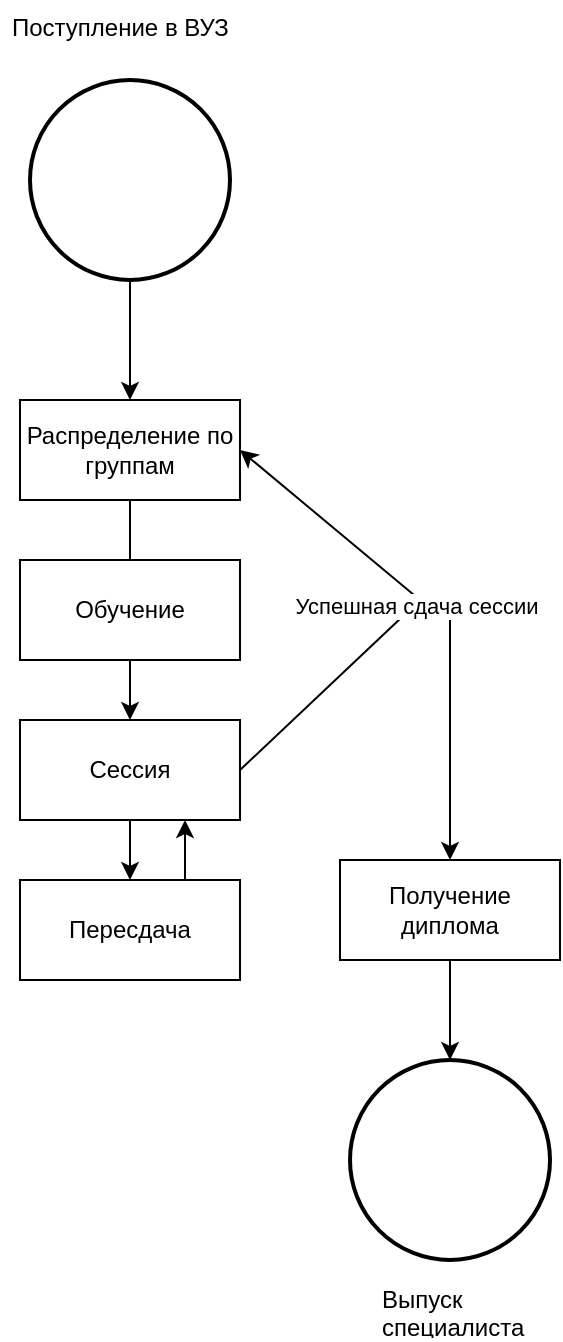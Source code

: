 <mxfile version="22.1.15" type="google">
  <diagram name="Страница — 1" id="l6ITlPlwWoYcJf8ZGkDS">
    <mxGraphModel grid="1" page="1" gridSize="10" guides="1" tooltips="1" connect="1" arrows="1" fold="1" pageScale="1" pageWidth="827" pageHeight="1169" math="0" shadow="0">
      <root>
        <mxCell id="0" />
        <mxCell id="1" parent="0" />
        <mxCell id="N8m9AGCTy-cMuInuhbLT-14" value="" style="edgeStyle=orthogonalEdgeStyle;rounded=0;orthogonalLoop=1;jettySize=auto;html=1;" edge="1" parent="1" source="N8m9AGCTy-cMuInuhbLT-7" target="N8m9AGCTy-cMuInuhbLT-9">
          <mxGeometry relative="1" as="geometry" />
        </mxCell>
        <mxCell id="N8m9AGCTy-cMuInuhbLT-7" value="Распределение по группам" style="html=1;whiteSpace=wrap;" vertex="1" parent="1">
          <mxGeometry x="370" y="90" width="110" height="50" as="geometry" />
        </mxCell>
        <mxCell id="N8m9AGCTy-cMuInuhbLT-8" value="Обучение" style="html=1;whiteSpace=wrap;" vertex="1" parent="1">
          <mxGeometry x="370" y="170" width="110" height="50" as="geometry" />
        </mxCell>
        <mxCell id="N8m9AGCTy-cMuInuhbLT-16" value="" style="edgeStyle=orthogonalEdgeStyle;rounded=0;orthogonalLoop=1;jettySize=auto;html=1;" edge="1" parent="1" source="N8m9AGCTy-cMuInuhbLT-9" target="N8m9AGCTy-cMuInuhbLT-10">
          <mxGeometry relative="1" as="geometry" />
        </mxCell>
        <mxCell id="N8m9AGCTy-cMuInuhbLT-9" value="Сессия" style="html=1;whiteSpace=wrap;" vertex="1" parent="1">
          <mxGeometry x="370" y="250" width="110" height="50" as="geometry" />
        </mxCell>
        <mxCell id="N8m9AGCTy-cMuInuhbLT-10" value="Пересдача" style="html=1;whiteSpace=wrap;" vertex="1" parent="1">
          <mxGeometry x="370" y="330" width="110" height="50" as="geometry" />
        </mxCell>
        <mxCell id="N8m9AGCTy-cMuInuhbLT-12" value="" style="edgeStyle=orthogonalEdgeStyle;rounded=0;orthogonalLoop=1;jettySize=auto;html=1;" edge="1" parent="1" source="N8m9AGCTy-cMuInuhbLT-11" target="N8m9AGCTy-cMuInuhbLT-7">
          <mxGeometry relative="1" as="geometry" />
        </mxCell>
        <mxCell id="N8m9AGCTy-cMuInuhbLT-11" value="" style="strokeWidth=2;html=1;shape=mxgraph.flowchart.start_2;whiteSpace=wrap;" vertex="1" parent="1">
          <mxGeometry x="375" y="-70" width="100" height="100" as="geometry" />
        </mxCell>
        <mxCell id="N8m9AGCTy-cMuInuhbLT-13" value="Поступление в ВУЗ" style="text;strokeColor=none;fillColor=none;spacingLeft=4;spacingRight=4;overflow=hidden;rotatable=0;points=[[0,0.5],[1,0.5]];portConstraint=eastwest;fontSize=12;whiteSpace=wrap;html=1;" vertex="1" parent="1">
          <mxGeometry x="360" y="-110" width="146" height="30" as="geometry" />
        </mxCell>
        <mxCell id="N8m9AGCTy-cMuInuhbLT-17" value="" style="endArrow=classic;html=1;rounded=0;exitX=1;exitY=0.5;exitDx=0;exitDy=0;entryX=1;entryY=0.5;entryDx=0;entryDy=0;" edge="1" parent="1" source="N8m9AGCTy-cMuInuhbLT-9" target="N8m9AGCTy-cMuInuhbLT-7">
          <mxGeometry relative="1" as="geometry">
            <mxPoint x="330" y="220" as="sourcePoint" />
            <mxPoint x="570" y="140" as="targetPoint" />
            <Array as="points">
              <mxPoint x="570" y="190" />
            </Array>
          </mxGeometry>
        </mxCell>
        <mxCell id="N8m9AGCTy-cMuInuhbLT-18" value="Успешная сдача сессии" style="edgeLabel;resizable=0;html=1;align=center;verticalAlign=middle;" connectable="0" vertex="1" parent="N8m9AGCTy-cMuInuhbLT-17">
          <mxGeometry relative="1" as="geometry" />
        </mxCell>
        <mxCell id="N8m9AGCTy-cMuInuhbLT-20" value="" style="endArrow=classic;html=1;rounded=0;exitX=0.75;exitY=0;exitDx=0;exitDy=0;entryX=0.75;entryY=1;entryDx=0;entryDy=0;" edge="1" parent="1" source="N8m9AGCTy-cMuInuhbLT-10" target="N8m9AGCTy-cMuInuhbLT-9">
          <mxGeometry width="50" height="50" relative="1" as="geometry">
            <mxPoint x="360" y="240" as="sourcePoint" />
            <mxPoint x="410" y="190" as="targetPoint" />
          </mxGeometry>
        </mxCell>
        <mxCell id="N8m9AGCTy-cMuInuhbLT-21" value="Получение диплома" style="html=1;whiteSpace=wrap;" vertex="1" parent="1">
          <mxGeometry x="530" y="320" width="110" height="50" as="geometry" />
        </mxCell>
        <mxCell id="N8m9AGCTy-cMuInuhbLT-22" value="" style="strokeWidth=2;html=1;shape=mxgraph.flowchart.start_2;whiteSpace=wrap;" vertex="1" parent="1">
          <mxGeometry x="535" y="420" width="100" height="100" as="geometry" />
        </mxCell>
        <mxCell id="N8m9AGCTy-cMuInuhbLT-23" value="" style="endArrow=classic;html=1;rounded=0;entryX=0.5;entryY=0;entryDx=0;entryDy=0;" edge="1" parent="1" target="N8m9AGCTy-cMuInuhbLT-21">
          <mxGeometry width="50" height="50" relative="1" as="geometry">
            <mxPoint x="585" y="200" as="sourcePoint" />
            <mxPoint x="410" y="370" as="targetPoint" />
          </mxGeometry>
        </mxCell>
        <mxCell id="N8m9AGCTy-cMuInuhbLT-24" value="" style="endArrow=classic;html=1;rounded=0;exitX=0.5;exitY=1;exitDx=0;exitDy=0;entryX=0.5;entryY=0;entryDx=0;entryDy=0;entryPerimeter=0;" edge="1" parent="1" source="N8m9AGCTy-cMuInuhbLT-21" target="N8m9AGCTy-cMuInuhbLT-22">
          <mxGeometry width="50" height="50" relative="1" as="geometry">
            <mxPoint x="360" y="320" as="sourcePoint" />
            <mxPoint x="410" y="270" as="targetPoint" />
          </mxGeometry>
        </mxCell>
        <mxCell id="N8m9AGCTy-cMuInuhbLT-25" value="Выпуск специалиста" style="text;strokeColor=none;fillColor=none;align=left;verticalAlign=middle;spacingLeft=4;spacingRight=4;overflow=hidden;points=[[0,0.5],[1,0.5]];portConstraint=eastwest;rotatable=0;whiteSpace=wrap;html=1;" vertex="1" parent="1">
          <mxGeometry x="545" y="530" width="95" height="30" as="geometry" />
        </mxCell>
      </root>
    </mxGraphModel>
  </diagram>
</mxfile>
